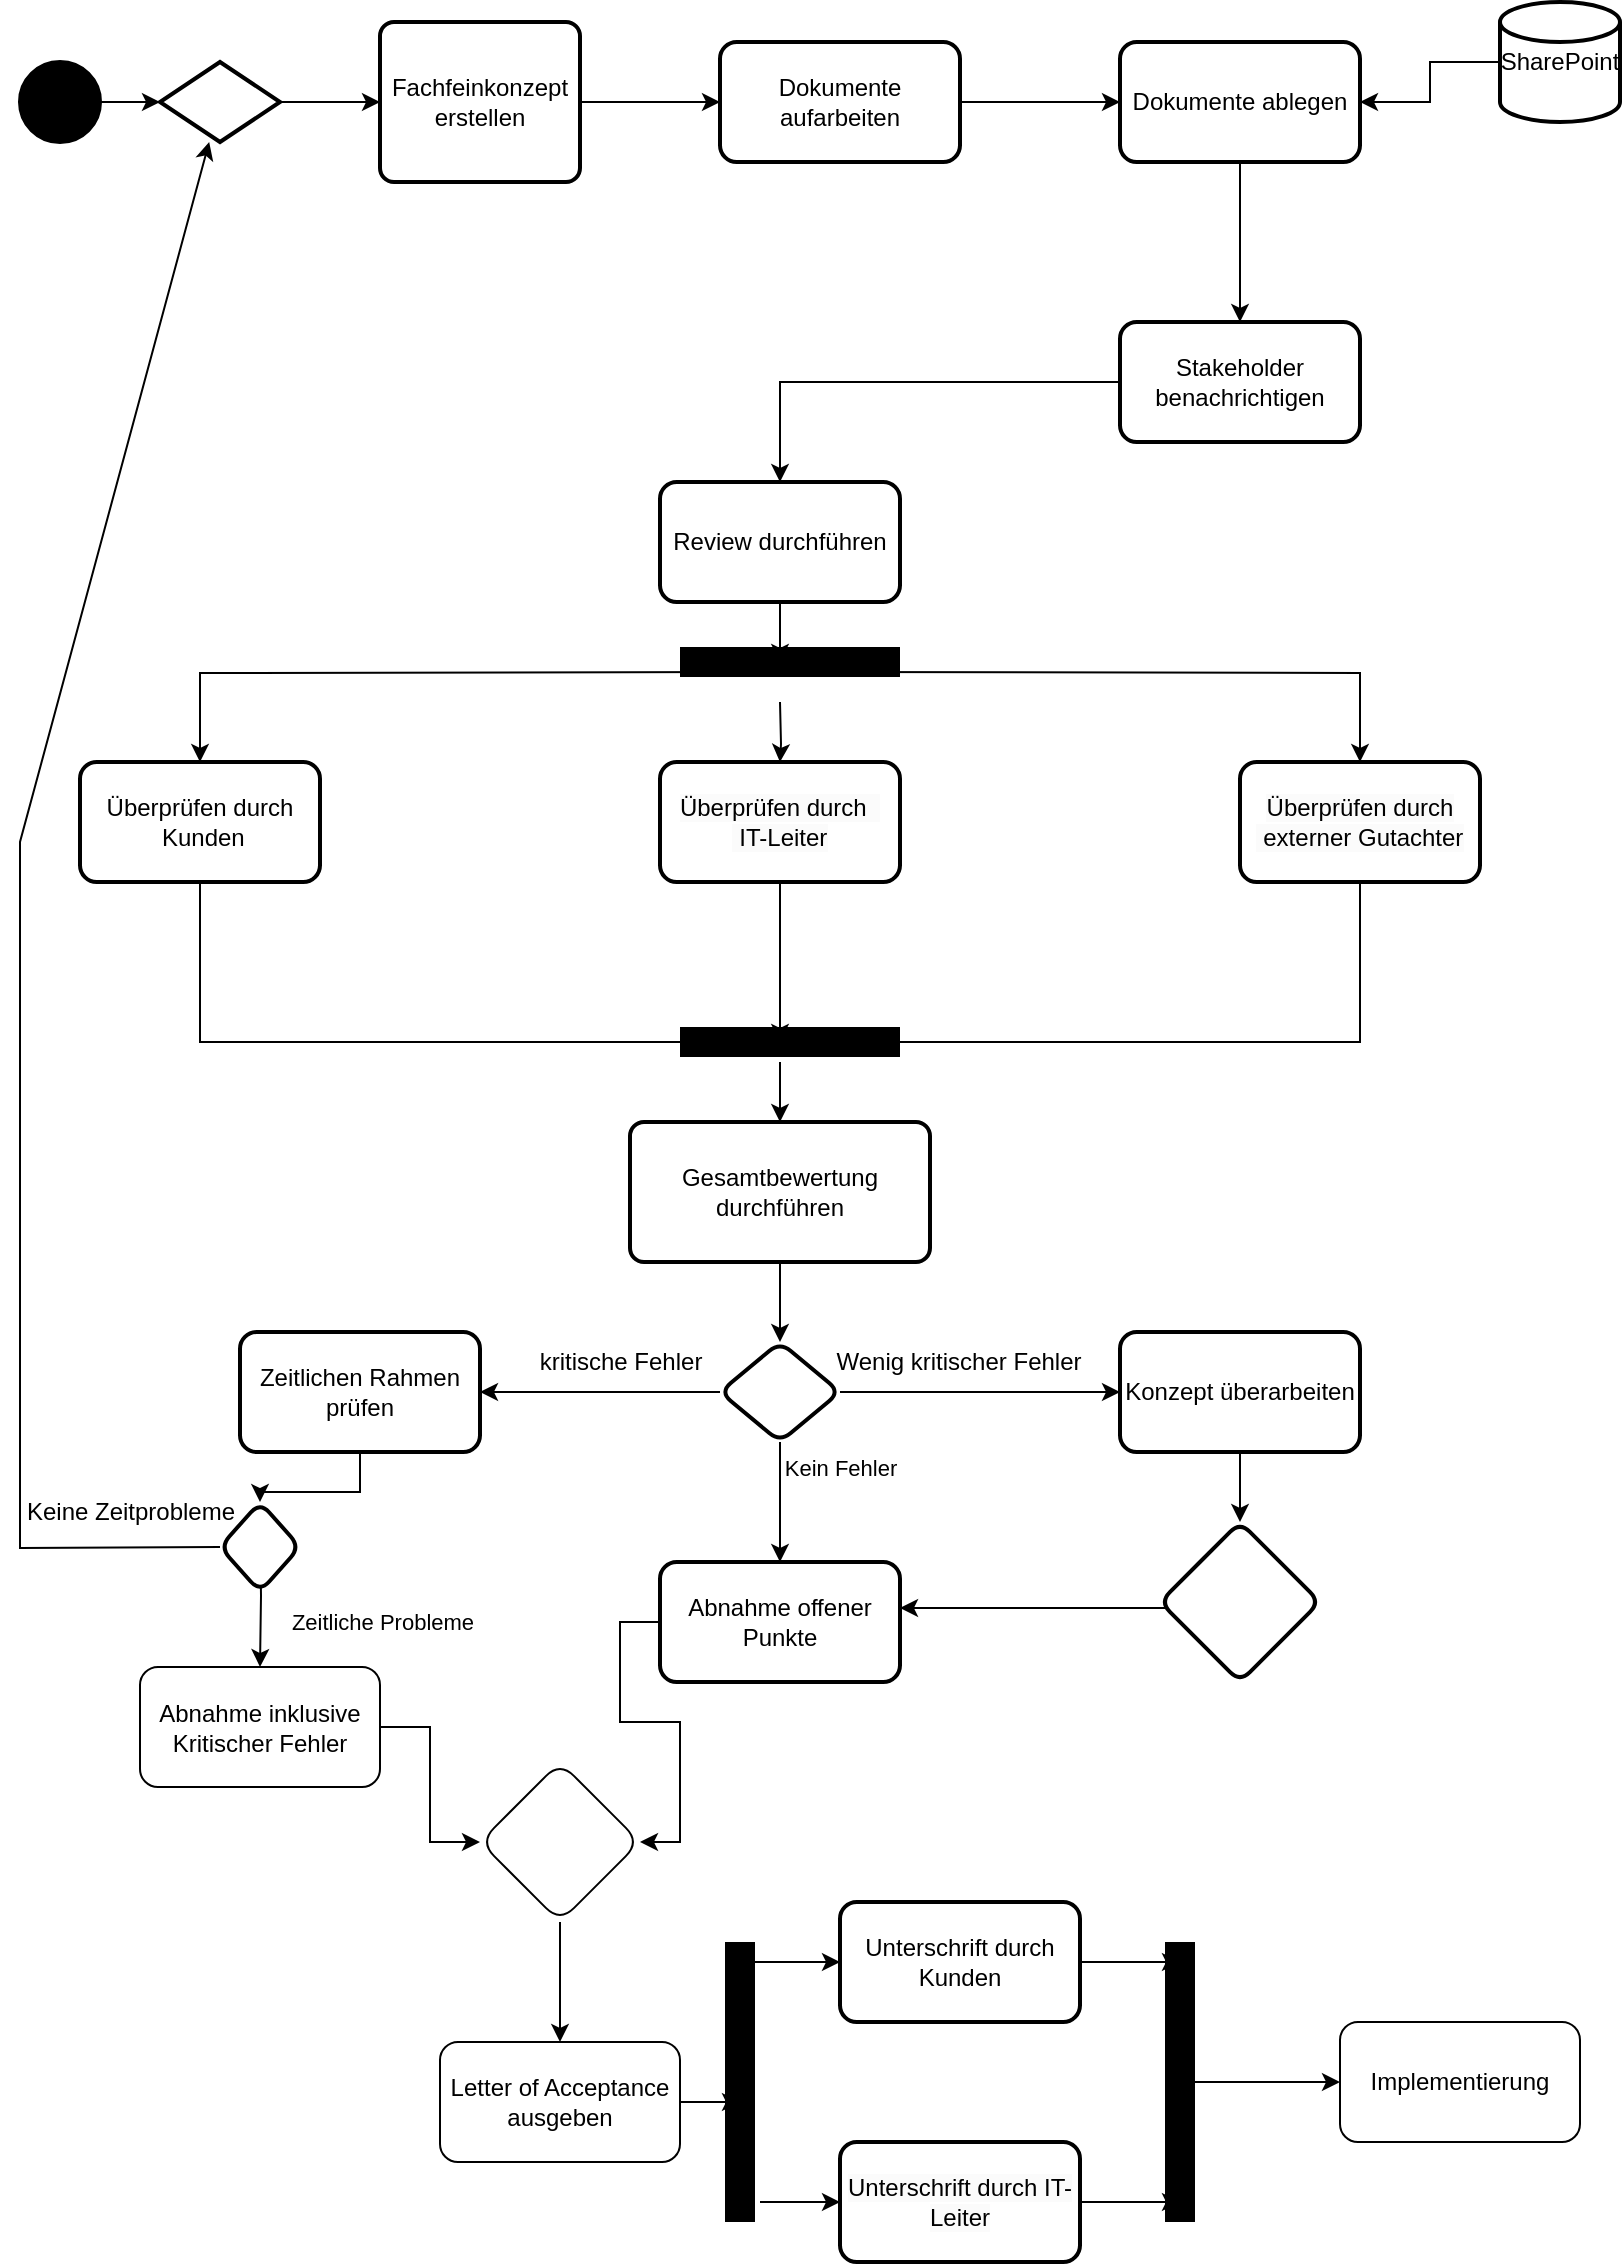 <mxfile version="22.0.4" type="github">
  <diagram name="Seite-1" id="4uEQWGBOSVK4lKFrfHZp">
    <mxGraphModel dx="871" dy="566" grid="1" gridSize="10" guides="1" tooltips="1" connect="1" arrows="1" fold="1" page="1" pageScale="1" pageWidth="827" pageHeight="1169" math="0" shadow="0">
      <root>
        <mxCell id="0" />
        <mxCell id="1" parent="0" />
        <mxCell id="-mwzHlTSXCIwCckR4kkh-3" value="" style="edgeStyle=orthogonalEdgeStyle;rounded=0;orthogonalLoop=1;jettySize=auto;html=1;" edge="1" parent="1" source="-mwzHlTSXCIwCckR4kkh-45" target="-mwzHlTSXCIwCckR4kkh-2">
          <mxGeometry relative="1" as="geometry">
            <Array as="points">
              <mxPoint x="200" y="60" />
              <mxPoint x="200" y="60" />
            </Array>
          </mxGeometry>
        </mxCell>
        <mxCell id="-mwzHlTSXCIwCckR4kkh-1" value="" style="strokeWidth=2;html=1;shape=mxgraph.flowchart.start_2;whiteSpace=wrap;fillColor=#000000;" vertex="1" parent="1">
          <mxGeometry x="20" y="40" width="40" height="40" as="geometry" />
        </mxCell>
        <mxCell id="-mwzHlTSXCIwCckR4kkh-5" value="" style="edgeStyle=orthogonalEdgeStyle;rounded=0;orthogonalLoop=1;jettySize=auto;html=1;" edge="1" parent="1" source="-mwzHlTSXCIwCckR4kkh-2" target="-mwzHlTSXCIwCckR4kkh-4">
          <mxGeometry relative="1" as="geometry" />
        </mxCell>
        <mxCell id="-mwzHlTSXCIwCckR4kkh-2" value="Fachfeinkonzept erstellen" style="rounded=1;whiteSpace=wrap;html=1;absoluteArcSize=1;arcSize=14;strokeWidth=2;" vertex="1" parent="1">
          <mxGeometry x="200" y="20" width="100" height="80" as="geometry" />
        </mxCell>
        <mxCell id="-mwzHlTSXCIwCckR4kkh-9" value="" style="edgeStyle=orthogonalEdgeStyle;rounded=0;orthogonalLoop=1;jettySize=auto;html=1;" edge="1" parent="1" source="-mwzHlTSXCIwCckR4kkh-4" target="-mwzHlTSXCIwCckR4kkh-8">
          <mxGeometry relative="1" as="geometry" />
        </mxCell>
        <mxCell id="-mwzHlTSXCIwCckR4kkh-4" value="Dokumente aufarbeiten" style="whiteSpace=wrap;html=1;rounded=1;arcSize=14;strokeWidth=2;" vertex="1" parent="1">
          <mxGeometry x="370" y="30" width="120" height="60" as="geometry" />
        </mxCell>
        <mxCell id="-mwzHlTSXCIwCckR4kkh-7" style="edgeStyle=orthogonalEdgeStyle;rounded=0;orthogonalLoop=1;jettySize=auto;html=1;exitX=0.5;exitY=1;exitDx=0;exitDy=0;" edge="1" parent="1" source="-mwzHlTSXCIwCckR4kkh-2" target="-mwzHlTSXCIwCckR4kkh-2">
          <mxGeometry relative="1" as="geometry" />
        </mxCell>
        <mxCell id="-mwzHlTSXCIwCckR4kkh-14" value="" style="edgeStyle=orthogonalEdgeStyle;rounded=0;orthogonalLoop=1;jettySize=auto;html=1;" edge="1" parent="1" source="-mwzHlTSXCIwCckR4kkh-8" target="-mwzHlTSXCIwCckR4kkh-13">
          <mxGeometry relative="1" as="geometry" />
        </mxCell>
        <mxCell id="-mwzHlTSXCIwCckR4kkh-8" value="Dokumente ablegen" style="whiteSpace=wrap;html=1;rounded=1;arcSize=14;strokeWidth=2;" vertex="1" parent="1">
          <mxGeometry x="570" y="30" width="120" height="60" as="geometry" />
        </mxCell>
        <mxCell id="-mwzHlTSXCIwCckR4kkh-12" value="" style="edgeStyle=orthogonalEdgeStyle;rounded=0;orthogonalLoop=1;jettySize=auto;html=1;" edge="1" parent="1" source="-mwzHlTSXCIwCckR4kkh-10" target="-mwzHlTSXCIwCckR4kkh-8">
          <mxGeometry relative="1" as="geometry" />
        </mxCell>
        <mxCell id="-mwzHlTSXCIwCckR4kkh-10" value="SharePoint" style="strokeWidth=2;html=1;shape=mxgraph.flowchart.database;whiteSpace=wrap;" vertex="1" parent="1">
          <mxGeometry x="760" y="10" width="60" height="60" as="geometry" />
        </mxCell>
        <mxCell id="-mwzHlTSXCIwCckR4kkh-16" value="" style="edgeStyle=orthogonalEdgeStyle;rounded=0;orthogonalLoop=1;jettySize=auto;html=1;" edge="1" parent="1" source="-mwzHlTSXCIwCckR4kkh-13" target="-mwzHlTSXCIwCckR4kkh-15">
          <mxGeometry relative="1" as="geometry" />
        </mxCell>
        <mxCell id="-mwzHlTSXCIwCckR4kkh-13" value="Stakeholder benachrichtigen" style="whiteSpace=wrap;html=1;rounded=1;arcSize=14;strokeWidth=2;" vertex="1" parent="1">
          <mxGeometry x="570" y="170" width="120" height="60" as="geometry" />
        </mxCell>
        <mxCell id="-mwzHlTSXCIwCckR4kkh-18" value="" style="edgeStyle=orthogonalEdgeStyle;rounded=0;orthogonalLoop=1;jettySize=auto;html=1;" edge="1" parent="1" source="-mwzHlTSXCIwCckR4kkh-15">
          <mxGeometry relative="1" as="geometry">
            <mxPoint x="400" y="340" as="targetPoint" />
          </mxGeometry>
        </mxCell>
        <mxCell id="-mwzHlTSXCIwCckR4kkh-15" value="Review durchführen" style="whiteSpace=wrap;html=1;rounded=1;arcSize=14;strokeWidth=2;" vertex="1" parent="1">
          <mxGeometry x="340" y="250" width="120" height="60" as="geometry" />
        </mxCell>
        <mxCell id="-mwzHlTSXCIwCckR4kkh-20" value="" style="edgeStyle=orthogonalEdgeStyle;rounded=0;orthogonalLoop=1;jettySize=auto;html=1;" edge="1" parent="1" target="-mwzHlTSXCIwCckR4kkh-19">
          <mxGeometry relative="1" as="geometry">
            <mxPoint x="380" y="345" as="sourcePoint" />
          </mxGeometry>
        </mxCell>
        <mxCell id="-mwzHlTSXCIwCckR4kkh-22" value="" style="edgeStyle=orthogonalEdgeStyle;rounded=0;orthogonalLoop=1;jettySize=auto;html=1;" edge="1" parent="1" target="-mwzHlTSXCIwCckR4kkh-21">
          <mxGeometry relative="1" as="geometry">
            <mxPoint x="400" y="360" as="sourcePoint" />
          </mxGeometry>
        </mxCell>
        <mxCell id="-mwzHlTSXCIwCckR4kkh-26" value="" style="edgeStyle=orthogonalEdgeStyle;rounded=0;orthogonalLoop=1;jettySize=auto;html=1;" edge="1" parent="1" target="-mwzHlTSXCIwCckR4kkh-25">
          <mxGeometry relative="1" as="geometry">
            <mxPoint x="420" y="345" as="sourcePoint" />
          </mxGeometry>
        </mxCell>
        <mxCell id="-mwzHlTSXCIwCckR4kkh-28" value="" style="edgeStyle=orthogonalEdgeStyle;rounded=0;orthogonalLoop=1;jettySize=auto;html=1;" edge="1" parent="1" source="-mwzHlTSXCIwCckR4kkh-19">
          <mxGeometry relative="1" as="geometry">
            <mxPoint x="365" y="530" as="targetPoint" />
            <Array as="points">
              <mxPoint x="110" y="530" />
            </Array>
          </mxGeometry>
        </mxCell>
        <mxCell id="-mwzHlTSXCIwCckR4kkh-19" value="Überprüfen durch &amp;nbsp;Kunden" style="whiteSpace=wrap;html=1;rounded=1;arcSize=14;strokeWidth=2;" vertex="1" parent="1">
          <mxGeometry x="50" y="390" width="120" height="60" as="geometry" />
        </mxCell>
        <mxCell id="-mwzHlTSXCIwCckR4kkh-29" value="" style="edgeStyle=orthogonalEdgeStyle;rounded=0;orthogonalLoop=1;jettySize=auto;html=1;" edge="1" parent="1" source="-mwzHlTSXCIwCckR4kkh-21">
          <mxGeometry relative="1" as="geometry">
            <mxPoint x="400" y="530" as="targetPoint" />
          </mxGeometry>
        </mxCell>
        <mxCell id="-mwzHlTSXCIwCckR4kkh-21" value="&lt;span style=&quot;caret-color: rgb(0, 0, 0); color: rgb(0, 0, 0); font-family: Helvetica; font-size: 12px; font-style: normal; font-variant-caps: normal; font-weight: 400; letter-spacing: normal; text-align: center; text-indent: 0px; text-transform: none; word-spacing: 0px; -webkit-text-stroke-width: 0px; background-color: rgb(251, 251, 251); text-decoration: none; float: none; display: inline !important;&quot;&gt;Überprüfen durch &amp;nbsp; &amp;nbsp;IT-Leiter&lt;/span&gt;" style="whiteSpace=wrap;html=1;rounded=1;arcSize=14;strokeWidth=2;" vertex="1" parent="1">
          <mxGeometry x="340" y="390" width="120" height="60" as="geometry" />
        </mxCell>
        <mxCell id="-mwzHlTSXCIwCckR4kkh-31" value="" style="edgeStyle=orthogonalEdgeStyle;rounded=0;orthogonalLoop=1;jettySize=auto;html=1;entryX=1;entryY=0.5;entryDx=0;entryDy=0;" edge="1" parent="1" source="-mwzHlTSXCIwCckR4kkh-25">
          <mxGeometry relative="1" as="geometry">
            <mxPoint x="435" y="530" as="targetPoint" />
            <Array as="points">
              <mxPoint x="690" y="530" />
            </Array>
          </mxGeometry>
        </mxCell>
        <mxCell id="-mwzHlTSXCIwCckR4kkh-25" value="&lt;span style=&quot;caret-color: rgb(0, 0, 0); color: rgb(0, 0, 0); font-family: Helvetica; font-size: 12px; font-style: normal; font-variant-caps: normal; font-weight: 400; letter-spacing: normal; text-align: center; text-indent: 0px; text-transform: none; word-spacing: 0px; -webkit-text-stroke-width: 0px; background-color: rgb(251, 251, 251); text-decoration: none; float: none; display: inline !important;&quot;&gt;Überprüfen durch &amp;nbsp;externer Gutachter&lt;/span&gt;" style="whiteSpace=wrap;html=1;rounded=1;arcSize=14;strokeWidth=2;" vertex="1" parent="1">
          <mxGeometry x="630" y="390" width="120" height="60" as="geometry" />
        </mxCell>
        <mxCell id="-mwzHlTSXCIwCckR4kkh-34" value="" style="endArrow=none;html=1;rounded=0;strokeWidth=15;" edge="1" parent="1">
          <mxGeometry width="50" height="50" relative="1" as="geometry">
            <mxPoint x="350" y="340" as="sourcePoint" />
            <mxPoint x="460" y="340" as="targetPoint" />
          </mxGeometry>
        </mxCell>
        <mxCell id="-mwzHlTSXCIwCckR4kkh-35" value="" style="endArrow=none;html=1;rounded=0;strokeWidth=15;" edge="1" parent="1">
          <mxGeometry width="50" height="50" relative="1" as="geometry">
            <mxPoint x="350" y="530" as="sourcePoint" />
            <mxPoint x="460" y="530" as="targetPoint" />
          </mxGeometry>
        </mxCell>
        <mxCell id="-mwzHlTSXCIwCckR4kkh-36" value="" style="endArrow=classic;html=1;rounded=0;" edge="1" parent="1" target="-mwzHlTSXCIwCckR4kkh-37">
          <mxGeometry width="50" height="50" relative="1" as="geometry">
            <mxPoint x="400" y="540" as="sourcePoint" />
            <mxPoint x="400" y="590" as="targetPoint" />
          </mxGeometry>
        </mxCell>
        <mxCell id="-mwzHlTSXCIwCckR4kkh-39" value="" style="edgeStyle=orthogonalEdgeStyle;rounded=0;orthogonalLoop=1;jettySize=auto;html=1;" edge="1" parent="1" source="-mwzHlTSXCIwCckR4kkh-37" target="-mwzHlTSXCIwCckR4kkh-38">
          <mxGeometry relative="1" as="geometry" />
        </mxCell>
        <mxCell id="-mwzHlTSXCIwCckR4kkh-37" value="Gesamtbewertung&lt;br&gt;durchführen" style="rounded=1;whiteSpace=wrap;html=1;absoluteArcSize=1;arcSize=14;strokeWidth=2;" vertex="1" parent="1">
          <mxGeometry x="325" y="570" width="150" height="70" as="geometry" />
        </mxCell>
        <mxCell id="-mwzHlTSXCIwCckR4kkh-41" value="" style="edgeStyle=orthogonalEdgeStyle;rounded=0;orthogonalLoop=1;jettySize=auto;html=1;" edge="1" parent="1" source="-mwzHlTSXCIwCckR4kkh-38" target="-mwzHlTSXCIwCckR4kkh-40">
          <mxGeometry relative="1" as="geometry" />
        </mxCell>
        <mxCell id="-mwzHlTSXCIwCckR4kkh-49" value="" style="edgeStyle=orthogonalEdgeStyle;rounded=0;orthogonalLoop=1;jettySize=auto;html=1;" edge="1" parent="1" source="-mwzHlTSXCIwCckR4kkh-38">
          <mxGeometry relative="1" as="geometry">
            <mxPoint x="400" y="790" as="targetPoint" />
          </mxGeometry>
        </mxCell>
        <mxCell id="-mwzHlTSXCIwCckR4kkh-50" value="Kein Fehler" style="edgeLabel;html=1;align=center;verticalAlign=middle;resizable=0;points=[];" vertex="1" connectable="0" parent="-mwzHlTSXCIwCckR4kkh-49">
          <mxGeometry x="-0.067" y="-1" relative="1" as="geometry">
            <mxPoint x="31" y="-15" as="offset" />
          </mxGeometry>
        </mxCell>
        <mxCell id="-mwzHlTSXCIwCckR4kkh-79" value="" style="edgeStyle=orthogonalEdgeStyle;rounded=0;orthogonalLoop=1;jettySize=auto;html=1;" edge="1" parent="1" source="-mwzHlTSXCIwCckR4kkh-38" target="-mwzHlTSXCIwCckR4kkh-78">
          <mxGeometry relative="1" as="geometry" />
        </mxCell>
        <mxCell id="-mwzHlTSXCIwCckR4kkh-38" value="" style="rhombus;whiteSpace=wrap;html=1;rounded=1;arcSize=14;strokeWidth=2;" vertex="1" parent="1">
          <mxGeometry x="370" y="680" width="60" height="50" as="geometry" />
        </mxCell>
        <mxCell id="-mwzHlTSXCIwCckR4kkh-55" value="" style="edgeStyle=orthogonalEdgeStyle;rounded=0;orthogonalLoop=1;jettySize=auto;html=1;" edge="1" parent="1" source="-mwzHlTSXCIwCckR4kkh-40" target="-mwzHlTSXCIwCckR4kkh-53">
          <mxGeometry relative="1" as="geometry" />
        </mxCell>
        <mxCell id="-mwzHlTSXCIwCckR4kkh-40" value="Konzept überarbeiten" style="whiteSpace=wrap;html=1;rounded=1;arcSize=14;strokeWidth=2;" vertex="1" parent="1">
          <mxGeometry x="570" y="675" width="120" height="60" as="geometry" />
        </mxCell>
        <mxCell id="-mwzHlTSXCIwCckR4kkh-42" value="Wenig kritischer Fehler" style="text;html=1;align=center;verticalAlign=middle;resizable=0;points=[];autosize=1;strokeColor=none;fillColor=none;" vertex="1" parent="1">
          <mxGeometry x="414" y="675" width="150" height="30" as="geometry" />
        </mxCell>
        <mxCell id="-mwzHlTSXCIwCckR4kkh-46" value="" style="edgeStyle=orthogonalEdgeStyle;rounded=0;orthogonalLoop=1;jettySize=auto;html=1;" edge="1" parent="1" source="-mwzHlTSXCIwCckR4kkh-1" target="-mwzHlTSXCIwCckR4kkh-45">
          <mxGeometry relative="1" as="geometry">
            <mxPoint x="60" y="60" as="sourcePoint" />
            <mxPoint x="200" y="60" as="targetPoint" />
            <Array as="points" />
          </mxGeometry>
        </mxCell>
        <mxCell id="-mwzHlTSXCIwCckR4kkh-45" value="" style="strokeWidth=2;html=1;shape=mxgraph.flowchart.decision;whiteSpace=wrap;" vertex="1" parent="1">
          <mxGeometry x="90" y="40" width="60" height="40" as="geometry" />
        </mxCell>
        <mxCell id="-mwzHlTSXCIwCckR4kkh-59" value="" style="edgeStyle=orthogonalEdgeStyle;rounded=0;orthogonalLoop=1;jettySize=auto;html=1;entryX=1;entryY=0.383;entryDx=0;entryDy=0;entryPerimeter=0;" edge="1" parent="1" source="-mwzHlTSXCIwCckR4kkh-53" target="-mwzHlTSXCIwCckR4kkh-56">
          <mxGeometry relative="1" as="geometry">
            <mxPoint x="530" y="810" as="targetPoint" />
            <Array as="points">
              <mxPoint x="560" y="813" />
              <mxPoint x="560" y="813" />
            </Array>
          </mxGeometry>
        </mxCell>
        <mxCell id="-mwzHlTSXCIwCckR4kkh-53" value="" style="rhombus;whiteSpace=wrap;html=1;rounded=1;arcSize=14;strokeWidth=2;" vertex="1" parent="1">
          <mxGeometry x="590" y="770" width="80" height="80" as="geometry" />
        </mxCell>
        <mxCell id="-mwzHlTSXCIwCckR4kkh-92" value="" style="edgeStyle=orthogonalEdgeStyle;rounded=0;orthogonalLoop=1;jettySize=auto;html=1;entryX=1;entryY=0.5;entryDx=0;entryDy=0;" edge="1" parent="1" source="-mwzHlTSXCIwCckR4kkh-56" target="-mwzHlTSXCIwCckR4kkh-89">
          <mxGeometry relative="1" as="geometry">
            <mxPoint x="400" y="920" as="targetPoint" />
          </mxGeometry>
        </mxCell>
        <mxCell id="-mwzHlTSXCIwCckR4kkh-56" value="Abnahme offener Punkte" style="whiteSpace=wrap;html=1;rounded=1;arcSize=14;strokeWidth=2;" vertex="1" parent="1">
          <mxGeometry x="340" y="790" width="120" height="60" as="geometry" />
        </mxCell>
        <mxCell id="-mwzHlTSXCIwCckR4kkh-68" value="" style="edgeStyle=orthogonalEdgeStyle;rounded=0;orthogonalLoop=1;jettySize=auto;html=1;" edge="1" parent="1" target="-mwzHlTSXCIwCckR4kkh-67">
          <mxGeometry relative="1" as="geometry">
            <mxPoint x="140" y="770" as="sourcePoint" />
          </mxGeometry>
        </mxCell>
        <mxCell id="-mwzHlTSXCIwCckR4kkh-69" value="Zeitliche Probleme" style="edgeLabel;html=1;align=center;verticalAlign=middle;resizable=0;points=[];" vertex="1" connectable="0" parent="-mwzHlTSXCIwCckR4kkh-68">
          <mxGeometry x="-0.214" y="2" relative="1" as="geometry">
            <mxPoint x="58" y="21" as="offset" />
          </mxGeometry>
        </mxCell>
        <mxCell id="-mwzHlTSXCIwCckR4kkh-90" value="" style="edgeStyle=orthogonalEdgeStyle;rounded=0;orthogonalLoop=1;jettySize=auto;html=1;" edge="1" parent="1" source="-mwzHlTSXCIwCckR4kkh-67" target="-mwzHlTSXCIwCckR4kkh-89">
          <mxGeometry relative="1" as="geometry" />
        </mxCell>
        <mxCell id="-mwzHlTSXCIwCckR4kkh-67" value="Abnahme inklusive Kritischer Fehler" style="rounded=1;whiteSpace=wrap;html=1;" vertex="1" parent="1">
          <mxGeometry x="80" y="842.5" width="120" height="60" as="geometry" />
        </mxCell>
        <mxCell id="-mwzHlTSXCIwCckR4kkh-82" value="" style="edgeStyle=orthogonalEdgeStyle;rounded=0;orthogonalLoop=1;jettySize=auto;html=1;" edge="1" parent="1" source="-mwzHlTSXCIwCckR4kkh-78" target="-mwzHlTSXCIwCckR4kkh-81">
          <mxGeometry relative="1" as="geometry" />
        </mxCell>
        <mxCell id="-mwzHlTSXCIwCckR4kkh-78" value="Zeitlichen Rahmen prüfen" style="whiteSpace=wrap;html=1;rounded=1;arcSize=14;strokeWidth=2;" vertex="1" parent="1">
          <mxGeometry x="130" y="675" width="120" height="60" as="geometry" />
        </mxCell>
        <mxCell id="-mwzHlTSXCIwCckR4kkh-80" value="kritische Fehler" style="text;html=1;align=center;verticalAlign=middle;resizable=0;points=[];autosize=1;strokeColor=none;fillColor=none;" vertex="1" parent="1">
          <mxGeometry x="270" y="675" width="100" height="30" as="geometry" />
        </mxCell>
        <mxCell id="-mwzHlTSXCIwCckR4kkh-81" value="" style="rhombus;whiteSpace=wrap;html=1;rounded=1;arcSize=14;strokeWidth=2;" vertex="1" parent="1">
          <mxGeometry x="120" y="760" width="40" height="45" as="geometry" />
        </mxCell>
        <mxCell id="-mwzHlTSXCIwCckR4kkh-83" value="" style="endArrow=classic;html=1;rounded=0;exitX=0;exitY=0.5;exitDx=0;exitDy=0;" edge="1" parent="1" source="-mwzHlTSXCIwCckR4kkh-81" target="-mwzHlTSXCIwCckR4kkh-45">
          <mxGeometry width="50" height="50" relative="1" as="geometry">
            <mxPoint x="39.5" y="772.5" as="sourcePoint" />
            <mxPoint x="39.5" y="70" as="targetPoint" />
            <Array as="points">
              <mxPoint x="20" y="783" />
              <mxPoint x="20" y="700" />
              <mxPoint x="20" y="610" />
              <mxPoint x="20" y="430" />
            </Array>
          </mxGeometry>
        </mxCell>
        <mxCell id="-mwzHlTSXCIwCckR4kkh-85" value="Keine Zeitprobleme" style="text;html=1;align=center;verticalAlign=middle;resizable=0;points=[];autosize=1;strokeColor=none;fillColor=none;" vertex="1" parent="1">
          <mxGeometry x="10" y="750" width="130" height="30" as="geometry" />
        </mxCell>
        <mxCell id="-mwzHlTSXCIwCckR4kkh-87" value="&lt;span style=&quot;caret-color: rgb(0, 0, 0); color: rgb(0, 0, 0); font-family: Helvetica; font-size: 12px; font-style: normal; font-variant-caps: normal; font-weight: 400; letter-spacing: normal; text-align: center; text-indent: 0px; text-transform: none; word-spacing: 0px; -webkit-text-stroke-width: 0px; background-color: rgb(251, 251, 251); text-decoration: none; float: none; display: inline !important;&quot;&gt;Unterschrift durch IT-Leiter&lt;/span&gt;" style="whiteSpace=wrap;html=1;rounded=1;arcSize=14;strokeWidth=2;" vertex="1" parent="1">
          <mxGeometry x="430" y="1080" width="120" height="60" as="geometry" />
        </mxCell>
        <mxCell id="-mwzHlTSXCIwCckR4kkh-88" value="Unterschrift durch Kunden" style="whiteSpace=wrap;html=1;rounded=1;arcSize=14;strokeWidth=2;" vertex="1" parent="1">
          <mxGeometry x="430" y="960" width="120" height="60" as="geometry" />
        </mxCell>
        <mxCell id="-mwzHlTSXCIwCckR4kkh-94" value="" style="edgeStyle=orthogonalEdgeStyle;rounded=0;orthogonalLoop=1;jettySize=auto;html=1;" edge="1" parent="1" source="-mwzHlTSXCIwCckR4kkh-89" target="-mwzHlTSXCIwCckR4kkh-93">
          <mxGeometry relative="1" as="geometry" />
        </mxCell>
        <mxCell id="-mwzHlTSXCIwCckR4kkh-89" value="" style="rhombus;whiteSpace=wrap;html=1;rounded=1;" vertex="1" parent="1">
          <mxGeometry x="250" y="890" width="80" height="80" as="geometry" />
        </mxCell>
        <mxCell id="-mwzHlTSXCIwCckR4kkh-96" value="" style="edgeStyle=orthogonalEdgeStyle;rounded=0;orthogonalLoop=1;jettySize=auto;html=1;" edge="1" parent="1" source="-mwzHlTSXCIwCckR4kkh-93">
          <mxGeometry relative="1" as="geometry">
            <mxPoint x="380" y="1060" as="targetPoint" />
          </mxGeometry>
        </mxCell>
        <mxCell id="-mwzHlTSXCIwCckR4kkh-93" value="Letter of Acceptance ausgeben" style="whiteSpace=wrap;html=1;rounded=1;" vertex="1" parent="1">
          <mxGeometry x="230" y="1030" width="120" height="60" as="geometry" />
        </mxCell>
        <mxCell id="-mwzHlTSXCIwCckR4kkh-97" value="" style="endArrow=none;html=1;rounded=0;strokeWidth=15;" edge="1" parent="1">
          <mxGeometry width="50" height="50" relative="1" as="geometry">
            <mxPoint x="380" y="980" as="sourcePoint" />
            <mxPoint x="380" y="1120" as="targetPoint" />
            <Array as="points" />
          </mxGeometry>
        </mxCell>
        <mxCell id="-mwzHlTSXCIwCckR4kkh-98" value="" style="endArrow=classic;html=1;rounded=0;entryX=0;entryY=0.5;entryDx=0;entryDy=0;" edge="1" parent="1" target="-mwzHlTSXCIwCckR4kkh-88">
          <mxGeometry width="50" height="50" relative="1" as="geometry">
            <mxPoint x="380" y="990" as="sourcePoint" />
            <mxPoint x="430" y="980" as="targetPoint" />
          </mxGeometry>
        </mxCell>
        <mxCell id="-mwzHlTSXCIwCckR4kkh-99" value="" style="endArrow=classic;html=1;rounded=0;entryX=0;entryY=0.5;entryDx=0;entryDy=0;" edge="1" parent="1" target="-mwzHlTSXCIwCckR4kkh-87">
          <mxGeometry width="50" height="50" relative="1" as="geometry">
            <mxPoint x="390" y="1110" as="sourcePoint" />
            <mxPoint x="490" y="960" as="targetPoint" />
          </mxGeometry>
        </mxCell>
        <mxCell id="-mwzHlTSXCIwCckR4kkh-100" value="" style="endArrow=none;html=1;rounded=0;strokeWidth=15;" edge="1" parent="1">
          <mxGeometry width="50" height="50" relative="1" as="geometry">
            <mxPoint x="600" y="980" as="sourcePoint" />
            <mxPoint x="600" y="1120" as="targetPoint" />
            <Array as="points">
              <mxPoint x="600" y="1050" />
            </Array>
          </mxGeometry>
        </mxCell>
        <mxCell id="-mwzHlTSXCIwCckR4kkh-101" value="" style="endArrow=classic;html=1;rounded=0;exitX=1;exitY=0.5;exitDx=0;exitDy=0;" edge="1" parent="1" source="-mwzHlTSXCIwCckR4kkh-88">
          <mxGeometry width="50" height="50" relative="1" as="geometry">
            <mxPoint x="440" y="1010" as="sourcePoint" />
            <mxPoint x="600" y="990" as="targetPoint" />
          </mxGeometry>
        </mxCell>
        <mxCell id="-mwzHlTSXCIwCckR4kkh-102" value="" style="endArrow=classic;html=1;rounded=0;exitX=1;exitY=0.5;exitDx=0;exitDy=0;" edge="1" parent="1" source="-mwzHlTSXCIwCckR4kkh-87">
          <mxGeometry width="50" height="50" relative="1" as="geometry">
            <mxPoint x="440" y="1010" as="sourcePoint" />
            <mxPoint x="600" y="1110" as="targetPoint" />
          </mxGeometry>
        </mxCell>
        <mxCell id="-mwzHlTSXCIwCckR4kkh-104" value="Implementierung" style="rounded=1;whiteSpace=wrap;html=1;" vertex="1" parent="1">
          <mxGeometry x="680" y="1020" width="120" height="60" as="geometry" />
        </mxCell>
        <mxCell id="-mwzHlTSXCIwCckR4kkh-105" value="" style="endArrow=classic;html=1;rounded=0;entryX=0;entryY=0.5;entryDx=0;entryDy=0;" edge="1" parent="1" target="-mwzHlTSXCIwCckR4kkh-104">
          <mxGeometry width="50" height="50" relative="1" as="geometry">
            <mxPoint x="600" y="1050" as="sourcePoint" />
            <mxPoint x="490" y="960" as="targetPoint" />
          </mxGeometry>
        </mxCell>
      </root>
    </mxGraphModel>
  </diagram>
</mxfile>
